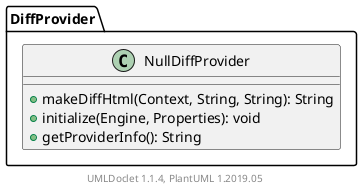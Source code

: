 @startuml

    class DiffProvider.NullDiffProvider [[DiffProvider.NullDiffProvider.html]] {
        +makeDiffHtml(Context, String, String): String
        +initialize(Engine, Properties): void
        +getProviderInfo(): String
    }


    center footer UMLDoclet 1.1.4, PlantUML 1.2019.05
@enduml
